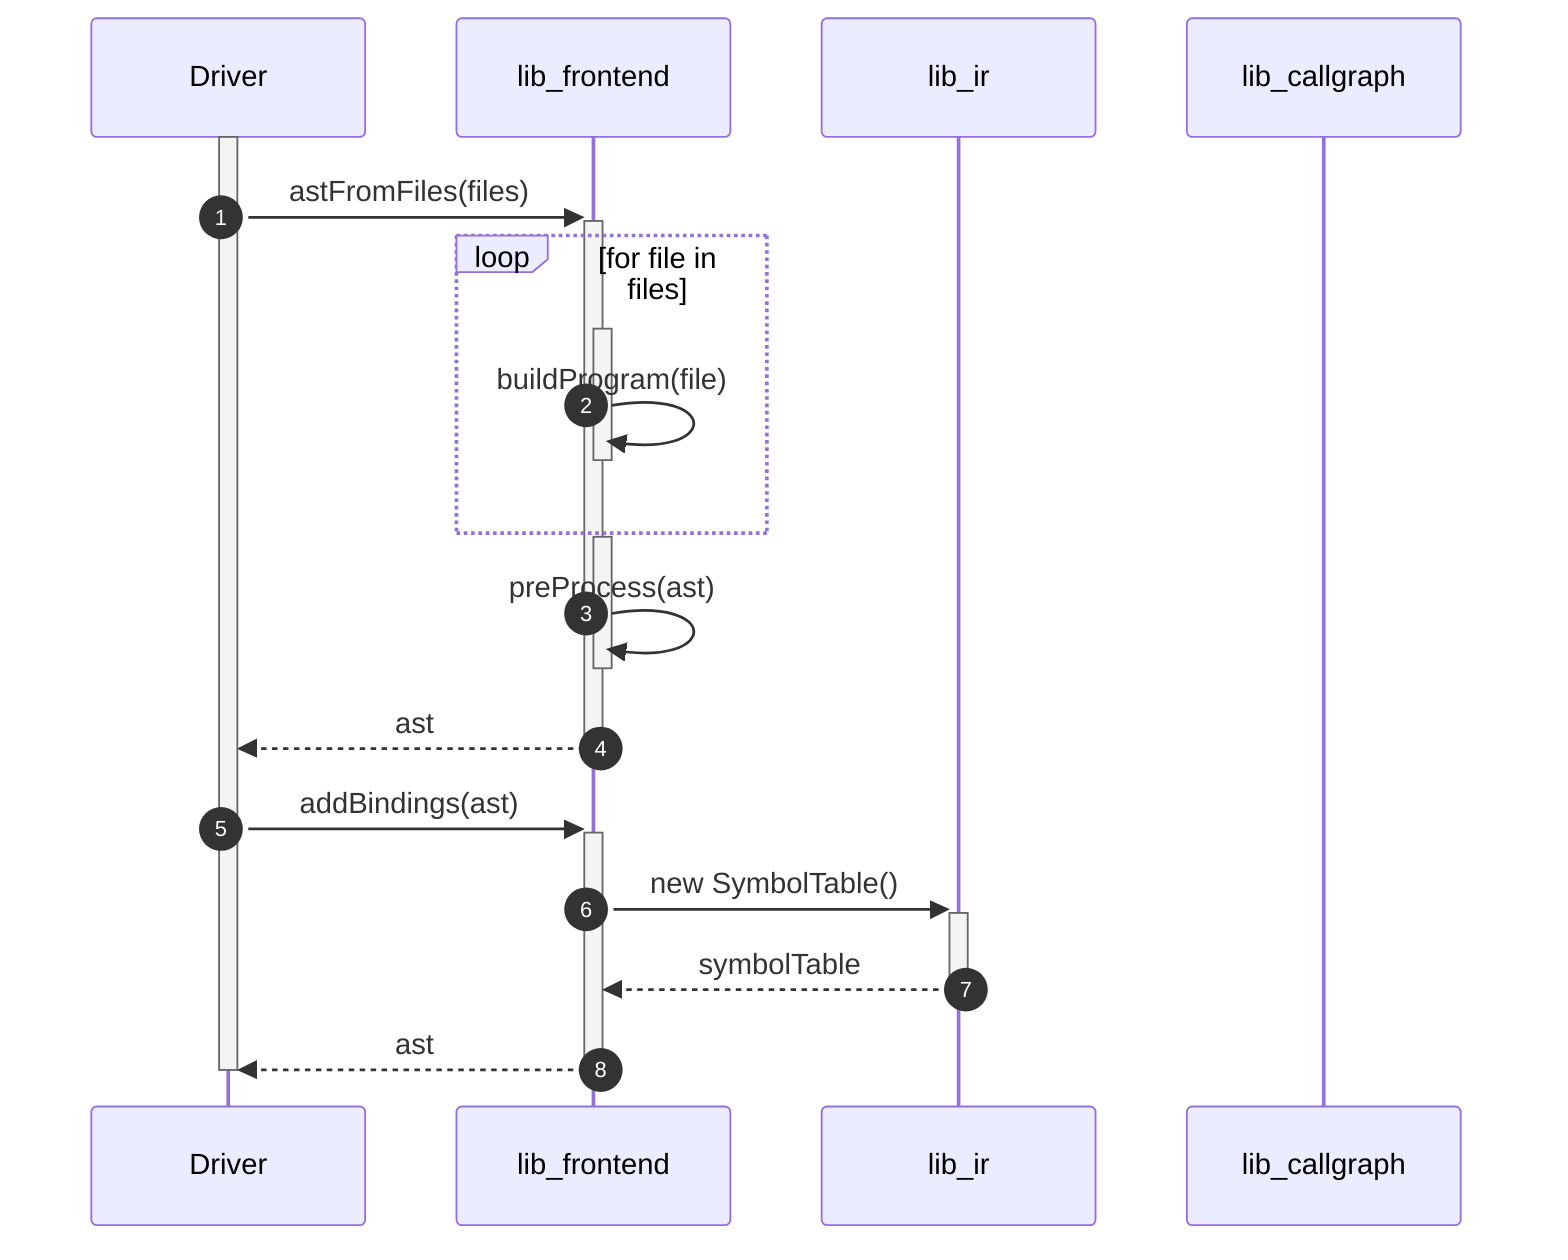 sequenceDiagram
    participant Driver
    participant lib_frontend
    participant lib_ir
    participant lib_callgraph
    autonumber
    Activate Driver
    Driver->>+lib_frontend: astFromFiles(files)
    loop for file in files
        Activate lib_frontend
        lib_frontend->>lib_frontend: buildProgram(file)
        Deactivate lib_frontend
    end
    Activate lib_frontend
    lib_frontend->>lib_frontend: preProcess(ast)
    Deactivate lib_frontend
    lib_frontend-->>-Driver: ast
    Driver->>+lib_frontend: addBindings(ast)
    lib_frontend->>+lib_ir: new SymbolTable()
    lib_ir-->>-lib_frontend: symbolTable
    lib_frontend-->>-Driver: ast
    Deactivate Driver